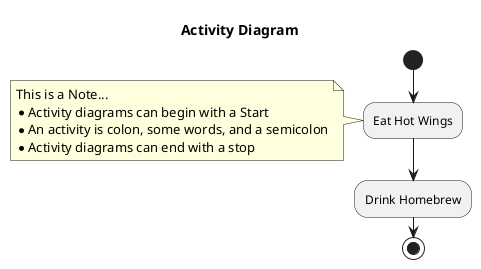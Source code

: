 @startuml

title Activity Diagram


start

:Eat Hot Wings;

note left
    This is a Note...
    * Activity diagrams can begin with a Start
    * An activity is colon, some words, and a semicolon
    * Activity diagrams can end with a stop
end note

:Drink Homebrew;

stop

@enduml